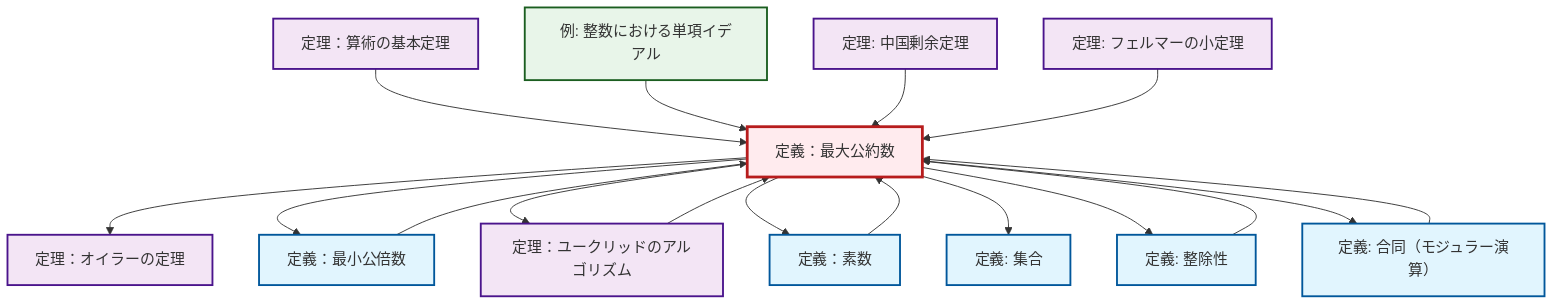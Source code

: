 graph TD
    classDef definition fill:#e1f5fe,stroke:#01579b,stroke-width:2px
    classDef theorem fill:#f3e5f5,stroke:#4a148c,stroke-width:2px
    classDef axiom fill:#fff3e0,stroke:#e65100,stroke-width:2px
    classDef example fill:#e8f5e9,stroke:#1b5e20,stroke-width:2px
    classDef current fill:#ffebee,stroke:#b71c1c,stroke-width:3px
    thm-fundamental-arithmetic["定理：算術の基本定理"]:::theorem
    def-prime["定義：素数"]:::definition
    def-lcm["定義：最小公倍数"]:::definition
    thm-fermat-little["定理: フェルマーの小定理"]:::theorem
    def-congruence["定義: 合同（モジュラー演算）"]:::definition
    def-gcd["定義：最大公約数"]:::definition
    thm-euler["定理：オイラーの定理"]:::theorem
    def-set["定義: 集合"]:::definition
    ex-principal-ideal["例: 整数における単項イデアル"]:::example
    thm-chinese-remainder["定理: 中国剰余定理"]:::theorem
    thm-euclidean-algorithm["定理：ユークリッドのアルゴリズム"]:::theorem
    def-divisibility["定義: 整除性"]:::definition
    def-gcd --> thm-euler
    thm-euclidean-algorithm --> def-gcd
    def-divisibility --> def-gcd
    thm-fundamental-arithmetic --> def-gcd
    def-congruence --> def-gcd
    def-gcd --> def-lcm
    def-gcd --> thm-euclidean-algorithm
    def-gcd --> def-prime
    def-gcd --> def-set
    def-prime --> def-gcd
    def-gcd --> def-divisibility
    ex-principal-ideal --> def-gcd
    thm-chinese-remainder --> def-gcd
    def-gcd --> def-congruence
    def-lcm --> def-gcd
    thm-fermat-little --> def-gcd
    class def-gcd current